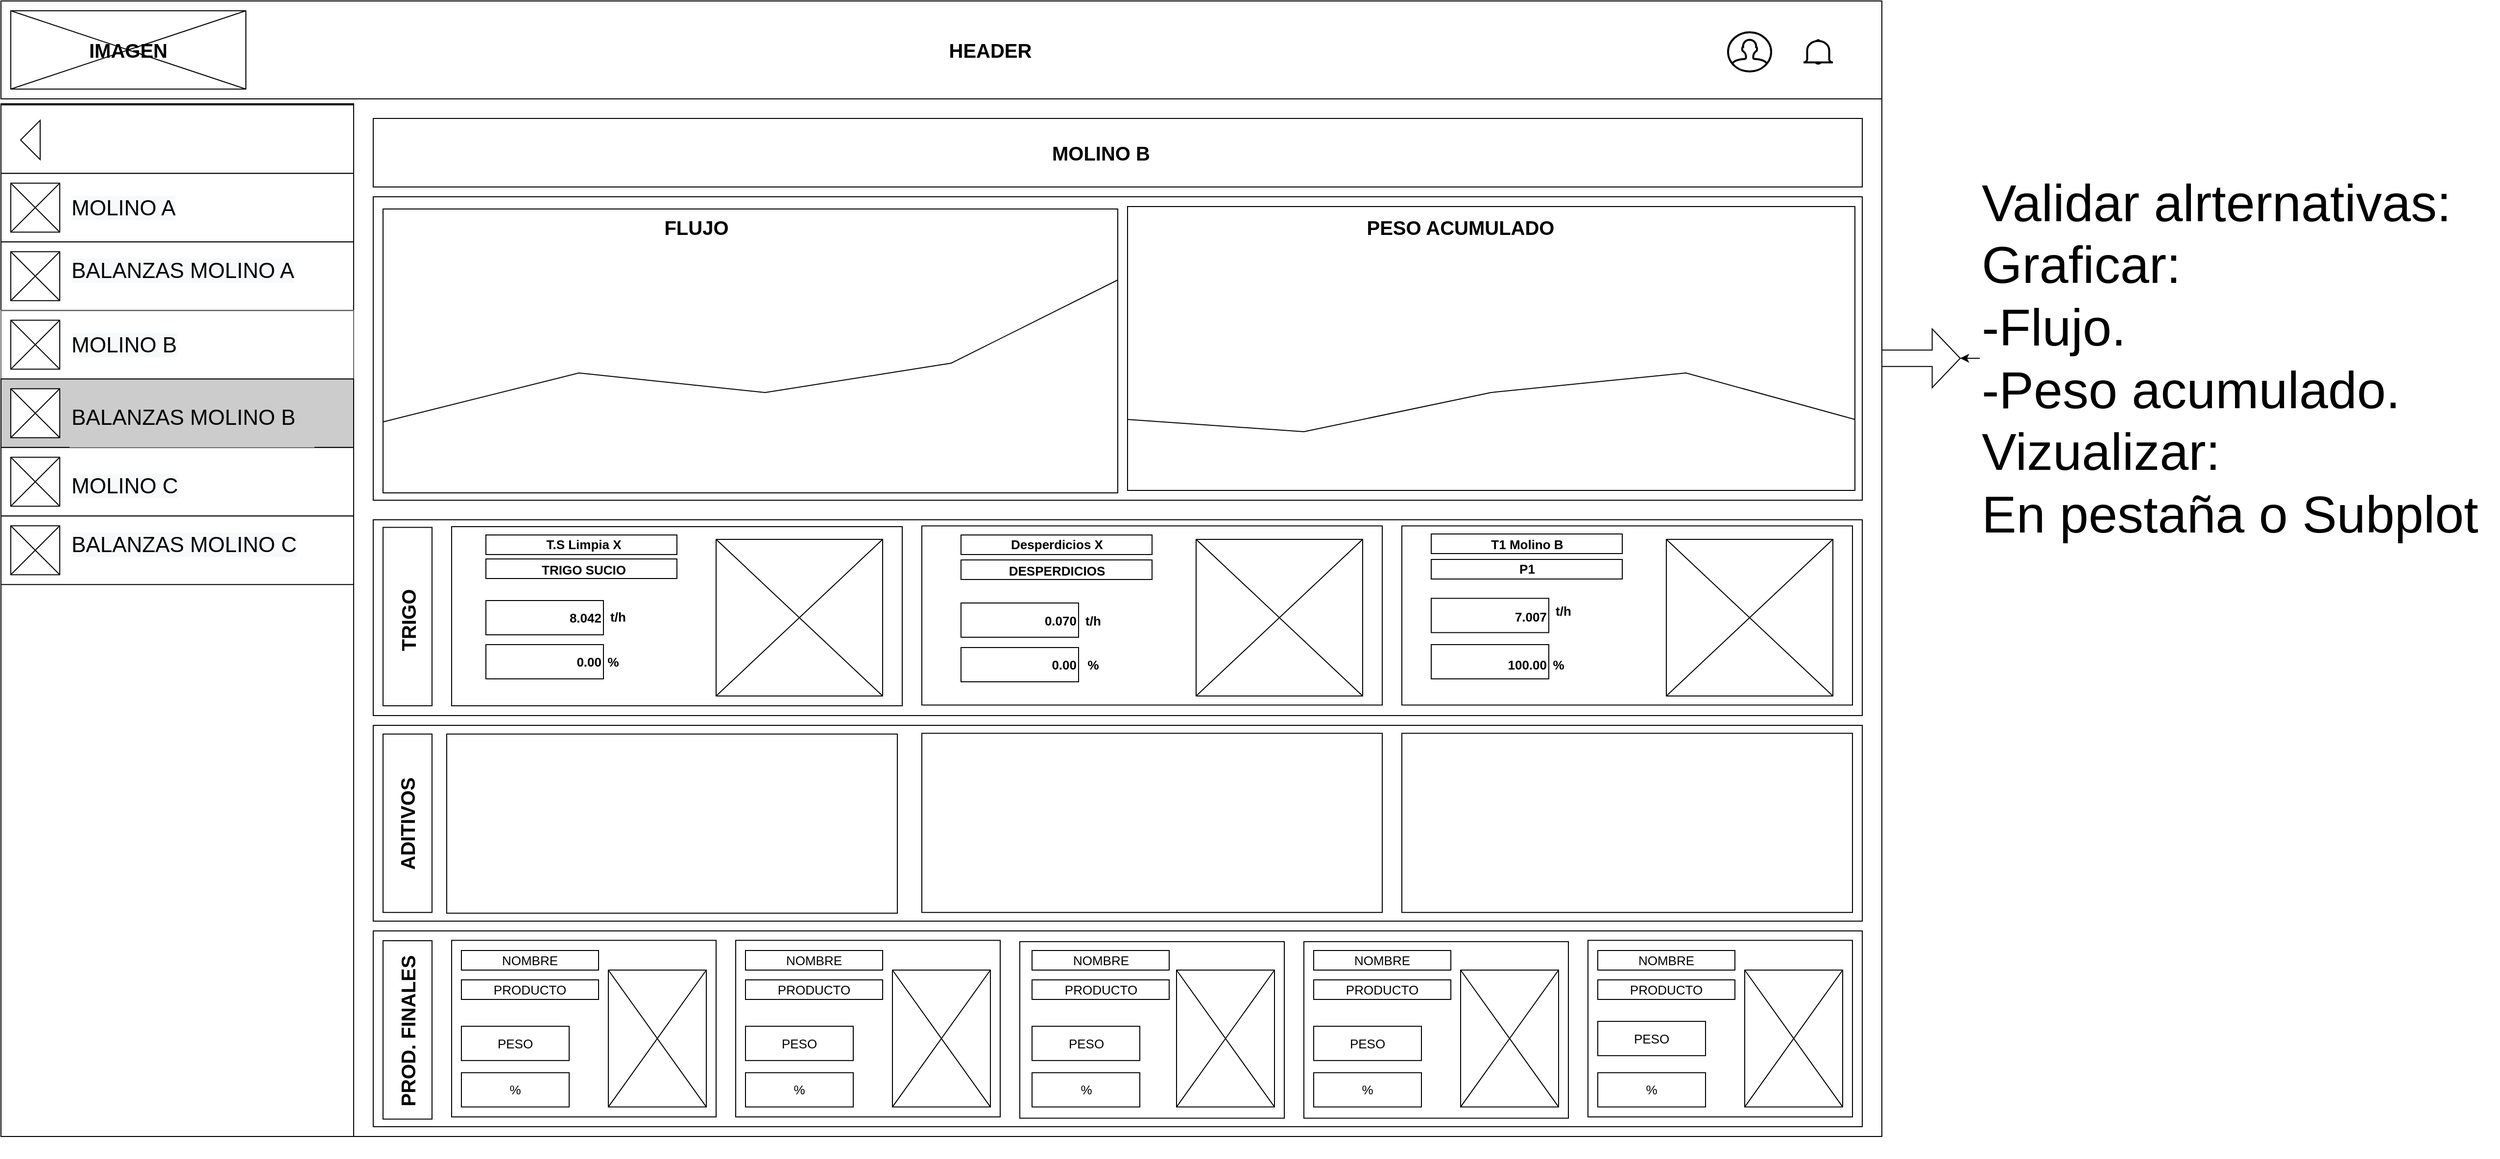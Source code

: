 <mxfile version="20.5.1" type="device"><diagram id="WcIKD2kYd9lNyjveL56O" name="Página-1"><mxGraphModel dx="2844" dy="1394" grid="1" gridSize="10" guides="1" tooltips="1" connect="1" arrows="1" fold="1" page="0" pageScale="1" pageWidth="1200" pageHeight="1920" math="0" shadow="0"><root><mxCell id="0"/><mxCell id="1" parent="0"/><mxCell id="7aQKpqsmV0QOho-n_E2c-1" value="" style="rounded=0;whiteSpace=wrap;html=1;" parent="1" vertex="1"><mxGeometry width="1920" height="100" as="geometry"/></mxCell><mxCell id="7aQKpqsmV0QOho-n_E2c-2" value="" style="rounded=0;whiteSpace=wrap;html=1;" parent="1" vertex="1"><mxGeometry y="105" width="360" height="1055" as="geometry"/></mxCell><mxCell id="7aQKpqsmV0QOho-n_E2c-3" value="" style="endArrow=none;html=1;rounded=0;entryX=1;entryY=1;entryDx=0;entryDy=0;exitX=1;exitY=1;exitDx=0;exitDy=0;" parent="1" source="7aQKpqsmV0QOho-n_E2c-2" target="7aQKpqsmV0QOho-n_E2c-1" edge="1"><mxGeometry width="50" height="50" relative="1" as="geometry"><mxPoint x="730" y="660" as="sourcePoint"/><mxPoint x="780" y="610" as="targetPoint"/><Array as="points"><mxPoint x="1920" y="1160"/></Array></mxGeometry></mxCell><mxCell id="7aQKpqsmV0QOho-n_E2c-4" value="" style="rounded=1;whiteSpace=wrap;html=1;arcSize=0;" parent="1" vertex="1"><mxGeometry x="380" y="120" width="1520" height="70" as="geometry"/></mxCell><mxCell id="7aQKpqsmV0QOho-n_E2c-22" value="&lt;div style=&quot;text-align: justify;&quot;&gt;&lt;span style=&quot;font-size: 20px;&quot;&gt;&lt;b&gt;MOLINO B&lt;/b&gt;&lt;/span&gt;&lt;/div&gt;" style="text;html=1;strokeColor=none;fillColor=none;align=center;verticalAlign=middle;whiteSpace=wrap;rounded=0;" parent="1" vertex="1"><mxGeometry x="992.5" y="140" width="260" height="30" as="geometry"/></mxCell><mxCell id="7aQKpqsmV0QOho-n_E2c-23" value="&lt;div style=&quot;text-align: justify;&quot;&gt;&lt;span style=&quot;font-size: 20px;&quot;&gt;&lt;b&gt;HEADER&lt;/b&gt;&lt;/span&gt;&lt;/div&gt;" style="text;html=1;strokeColor=none;fillColor=none;align=center;verticalAlign=middle;whiteSpace=wrap;rounded=0;" parent="1" vertex="1"><mxGeometry x="880" y="35" width="260" height="30" as="geometry"/></mxCell><mxCell id="7aQKpqsmV0QOho-n_E2c-24" value="" style="rounded=0;whiteSpace=wrap;html=1;fontSize=20;" parent="1" vertex="1"><mxGeometry x="10" y="10" width="240" height="80" as="geometry"/></mxCell><mxCell id="7aQKpqsmV0QOho-n_E2c-25" value="" style="endArrow=none;html=1;rounded=0;fontSize=20;entryX=0;entryY=0;entryDx=0;entryDy=0;exitX=1;exitY=1;exitDx=0;exitDy=0;" parent="1" source="7aQKpqsmV0QOho-n_E2c-24" target="7aQKpqsmV0QOho-n_E2c-24" edge="1"><mxGeometry width="50" height="50" relative="1" as="geometry"><mxPoint x="640" y="340" as="sourcePoint"/><mxPoint x="690" y="290" as="targetPoint"/></mxGeometry></mxCell><mxCell id="7aQKpqsmV0QOho-n_E2c-26" value="" style="endArrow=none;html=1;rounded=0;fontSize=20;entryX=1;entryY=0;entryDx=0;entryDy=0;exitX=0;exitY=1;exitDx=0;exitDy=0;" parent="1" source="7aQKpqsmV0QOho-n_E2c-24" target="7aQKpqsmV0QOho-n_E2c-24" edge="1"><mxGeometry width="50" height="50" relative="1" as="geometry"><mxPoint x="640" y="340" as="sourcePoint"/><mxPoint x="690" y="290" as="targetPoint"/></mxGeometry></mxCell><mxCell id="7aQKpqsmV0QOho-n_E2c-27" value="&lt;div style=&quot;text-align: justify;&quot;&gt;&lt;span style=&quot;font-size: 20px;&quot;&gt;&lt;b&gt;IMAGEN&lt;/b&gt;&lt;/span&gt;&lt;/div&gt;" style="text;html=1;strokeColor=none;fillColor=none;align=center;verticalAlign=middle;whiteSpace=wrap;rounded=0;" parent="1" vertex="1"><mxGeometry y="35" width="260" height="30" as="geometry"/></mxCell><mxCell id="7aQKpqsmV0QOho-n_E2c-52" value="" style="html=1;verticalLabelPosition=bottom;align=center;labelBackgroundColor=#ffffff;verticalAlign=top;strokeWidth=2;strokeColor=#000000;shadow=0;dashed=0;shape=mxgraph.ios7.icons.bell;fontSize=20;" parent="1" vertex="1"><mxGeometry x="1840" y="40" width="30" height="24.1" as="geometry"/></mxCell><mxCell id="7aQKpqsmV0QOho-n_E2c-108" value="" style="html=1;verticalLabelPosition=bottom;align=center;labelBackgroundColor=#ffffff;verticalAlign=top;strokeWidth=2;strokeColor=#000000;shadow=0;dashed=0;shape=mxgraph.ios7.icons.user;sketch=0;fontSize=20;" parent="1" vertex="1"><mxGeometry x="1763" y="32.05" width="44" height="40" as="geometry"/></mxCell><mxCell id="7aQKpqsmV0QOho-n_E2c-110" value="" style="rounded=0;whiteSpace=wrap;html=1;shadow=0;sketch=0;strokeColor=#000000;fontSize=20;" parent="1" vertex="1"><mxGeometry x="380" y="200" width="1520" height="310" as="geometry"/></mxCell><mxCell id="7aQKpqsmV0QOho-n_E2c-111" value="" style="rounded=0;whiteSpace=wrap;html=1;shadow=0;sketch=0;strokeColor=#000000;fontSize=20;" parent="1" vertex="1"><mxGeometry x="390" y="212.5" width="750" height="290" as="geometry"/></mxCell><mxCell id="7aQKpqsmV0QOho-n_E2c-556" value="" style="rounded=0;whiteSpace=wrap;html=1;shadow=0;sketch=0;strokeColor=#000000;fontSize=13;fillColor=none;" parent="1" vertex="1"><mxGeometry x="380" y="530" width="1520" height="200" as="geometry"/></mxCell><mxCell id="7aQKpqsmV0QOho-n_E2c-557" value="" style="rounded=0;whiteSpace=wrap;html=1;shadow=0;sketch=0;strokeColor=#000000;fontSize=13;fillColor=none;" parent="1" vertex="1"><mxGeometry x="380" y="740" width="1520" height="200" as="geometry"/></mxCell><mxCell id="7aQKpqsmV0QOho-n_E2c-558" value="" style="rounded=0;whiteSpace=wrap;html=1;shadow=0;sketch=0;strokeColor=#000000;fontSize=13;fillColor=none;" parent="1" vertex="1"><mxGeometry x="380" y="950" width="1520" height="200" as="geometry"/></mxCell><mxCell id="7aQKpqsmV0QOho-n_E2c-559" value="" style="rounded=0;whiteSpace=wrap;html=1;shadow=0;sketch=0;strokeColor=#000000;fontSize=13;fillColor=none;" parent="1" vertex="1"><mxGeometry x="390" y="537.75" width="50" height="182.25" as="geometry"/></mxCell><mxCell id="7aQKpqsmV0QOho-n_E2c-560" value="" style="rounded=0;whiteSpace=wrap;html=1;shadow=0;sketch=0;strokeColor=#000000;fontSize=13;fillColor=none;" parent="1" vertex="1"><mxGeometry x="390" y="748.88" width="50" height="182.25" as="geometry"/></mxCell><mxCell id="7aQKpqsmV0QOho-n_E2c-561" value="" style="rounded=0;whiteSpace=wrap;html=1;shadow=0;sketch=0;strokeColor=#000000;fontSize=13;fillColor=none;" parent="1" vertex="1"><mxGeometry x="390" y="960" width="50" height="182.25" as="geometry"/></mxCell><mxCell id="7aQKpqsmV0QOho-n_E2c-562" value="&lt;div style=&quot;text-align: justify;&quot;&gt;&lt;span style=&quot;font-size: 20px;&quot;&gt;&lt;b&gt;TRIGO&lt;/b&gt;&lt;/span&gt;&lt;/div&gt;" style="text;html=1;strokeColor=none;fillColor=none;align=center;verticalAlign=middle;whiteSpace=wrap;rounded=0;rotation=-90;" parent="1" vertex="1"><mxGeometry x="375" y="617.5" width="80" height="30" as="geometry"/></mxCell><mxCell id="7aQKpqsmV0QOho-n_E2c-577" value="" style="rounded=0;whiteSpace=wrap;html=1;shadow=0;sketch=0;strokeColor=#000000;fontSize=20;" parent="1" vertex="1"><mxGeometry x="460" y="537" width="460" height="183" as="geometry"/></mxCell><mxCell id="7aQKpqsmV0QOho-n_E2c-578" value="&lt;div style=&quot;text-align: justify; font-size: 13px;&quot;&gt;&lt;b&gt;TRIGO SUCIO&lt;/b&gt;&lt;/div&gt;" style="text;html=1;strokeColor=none;fillColor=none;align=center;verticalAlign=middle;whiteSpace=wrap;rounded=0;fontSize=13;" parent="1" vertex="1"><mxGeometry x="545" y="570" width="100" height="21" as="geometry"/></mxCell><mxCell id="7aQKpqsmV0QOho-n_E2c-579" value="&lt;div style=&quot;text-align: justify; font-size: 13px;&quot;&gt;&lt;span style=&quot;font-size: 13px;&quot;&gt;&lt;b style=&quot;font-size: 13px;&quot;&gt;T.S Limpia X&lt;/b&gt;&lt;/span&gt;&lt;/div&gt;" style="text;html=1;strokeColor=none;fillColor=none;align=center;verticalAlign=middle;whiteSpace=wrap;rounded=0;fontSize=13;" parent="1" vertex="1"><mxGeometry x="550" y="544.5" width="90" height="21" as="geometry"/></mxCell><mxCell id="7aQKpqsmV0QOho-n_E2c-580" value="" style="rounded=0;whiteSpace=wrap;html=1;shadow=0;sketch=0;strokeColor=#000000;fontSize=13;fillColor=none;" parent="1" vertex="1"><mxGeometry x="495" y="545.5" width="195" height="20" as="geometry"/></mxCell><mxCell id="7aQKpqsmV0QOho-n_E2c-581" value="" style="rounded=0;whiteSpace=wrap;html=1;shadow=0;sketch=0;strokeColor=#000000;fontSize=20;" parent="1" vertex="1"><mxGeometry x="940" y="536.25" width="470" height="183" as="geometry"/></mxCell><mxCell id="7aQKpqsmV0QOho-n_E2c-582" value="" style="rounded=0;whiteSpace=wrap;html=1;shadow=0;sketch=0;strokeColor=#000000;fontSize=20;" parent="1" vertex="1"><mxGeometry x="1430" y="536.25" width="460" height="183" as="geometry"/></mxCell><mxCell id="7aQKpqsmV0QOho-n_E2c-584" value="" style="rounded=0;whiteSpace=wrap;html=1;shadow=0;sketch=0;strokeColor=#000000;fontSize=20;" parent="1" vertex="1"><mxGeometry x="455" y="748.88" width="460" height="183" as="geometry"/></mxCell><mxCell id="7aQKpqsmV0QOho-n_E2c-585" value="" style="rounded=0;whiteSpace=wrap;html=1;shadow=0;sketch=0;strokeColor=#000000;fontSize=20;" parent="1" vertex="1"><mxGeometry x="940" y="748.13" width="470" height="183" as="geometry"/></mxCell><mxCell id="7aQKpqsmV0QOho-n_E2c-586" value="" style="rounded=0;whiteSpace=wrap;html=1;shadow=0;sketch=0;strokeColor=#000000;fontSize=20;" parent="1" vertex="1"><mxGeometry x="1430" y="748.13" width="460" height="183" as="geometry"/></mxCell><mxCell id="7aQKpqsmV0QOho-n_E2c-587" value="" style="rounded=0;whiteSpace=wrap;html=1;shadow=0;sketch=0;strokeColor=#000000;fontSize=13;fillColor=none;" parent="1" vertex="1"><mxGeometry x="495" y="570" width="195" height="20" as="geometry"/></mxCell><mxCell id="7aQKpqsmV0QOho-n_E2c-588" value="" style="rounded=0;whiteSpace=wrap;html=1;shadow=0;sketch=0;strokeColor=#000000;fontSize=13;" parent="1" vertex="1"><mxGeometry x="495" y="612.5" width="120" height="35" as="geometry"/></mxCell><mxCell id="7aQKpqsmV0QOho-n_E2c-589" value="&lt;div style=&quot;font-size: 13px;&quot;&gt;&lt;span style=&quot;font-size: 13px;&quot;&gt;&lt;b style=&quot;font-size: 13px;&quot;&gt;8.042&lt;/b&gt;&lt;/span&gt;&lt;/div&gt;" style="text;html=1;strokeColor=none;fillColor=none;align=right;verticalAlign=middle;whiteSpace=wrap;rounded=0;fontSize=13;labelPosition=center;verticalLabelPosition=middle;" parent="1" vertex="1"><mxGeometry x="495" y="619.5" width="120" height="21" as="geometry"/></mxCell><mxCell id="7aQKpqsmV0QOho-n_E2c-591" value="" style="rounded=0;whiteSpace=wrap;html=1;shadow=0;sketch=0;strokeColor=#000000;fontSize=13;" parent="1" vertex="1"><mxGeometry x="495" y="657.5" width="120" height="35" as="geometry"/></mxCell><mxCell id="7aQKpqsmV0QOho-n_E2c-590" value="&lt;div style=&quot;font-size: 13px;&quot;&gt;&lt;span style=&quot;font-size: 13px;&quot;&gt;&lt;b style=&quot;font-size: 13px;&quot;&gt;0.00&lt;/b&gt;&lt;/span&gt;&lt;/div&gt;" style="text;html=1;strokeColor=none;fillColor=none;align=right;verticalAlign=middle;whiteSpace=wrap;rounded=0;fontSize=13;labelPosition=center;verticalLabelPosition=middle;" parent="1" vertex="1"><mxGeometry x="495" y="664.5" width="120" height="21" as="geometry"/></mxCell><mxCell id="7aQKpqsmV0QOho-n_E2c-592" value="&lt;div style=&quot;text-align: justify; font-size: 13px;&quot;&gt;&lt;span style=&quot;font-size: 13px;&quot;&gt;&lt;b style=&quot;font-size: 13px;&quot;&gt;t/h&lt;/b&gt;&lt;/span&gt;&lt;/div&gt;" style="text;html=1;strokeColor=none;fillColor=none;align=center;verticalAlign=middle;whiteSpace=wrap;rounded=0;fontSize=13;" parent="1" vertex="1"><mxGeometry x="615" y="618.37" width="30" height="21" as="geometry"/></mxCell><mxCell id="7aQKpqsmV0QOho-n_E2c-594" value="&lt;div style=&quot;text-align: justify; font-size: 13px;&quot;&gt;&lt;span style=&quot;font-size: 13px;&quot;&gt;&lt;b style=&quot;font-size: 13px;&quot;&gt;%&lt;/b&gt;&lt;/span&gt;&lt;/div&gt;" style="text;html=1;strokeColor=none;fillColor=none;align=center;verticalAlign=middle;whiteSpace=wrap;rounded=0;fontSize=13;" parent="1" vertex="1"><mxGeometry x="615" y="664.5" width="20" height="21" as="geometry"/></mxCell><mxCell id="7aQKpqsmV0QOho-n_E2c-598" value="" style="rounded=0;whiteSpace=wrap;html=1;shadow=0;sketch=0;strokeColor=#000000;fontSize=13;fillColor=none;" parent="1" vertex="1"><mxGeometry x="980" y="545.5" width="195" height="20" as="geometry"/></mxCell><mxCell id="7aQKpqsmV0QOho-n_E2c-599" value="" style="rounded=0;whiteSpace=wrap;html=1;shadow=0;sketch=0;strokeColor=#000000;fontSize=13;fillColor=none;" parent="1" vertex="1"><mxGeometry x="980" y="571" width="195" height="20" as="geometry"/></mxCell><mxCell id="7aQKpqsmV0QOho-n_E2c-600" value="" style="rounded=0;whiteSpace=wrap;html=1;shadow=0;sketch=0;strokeColor=#000000;fontSize=13;" parent="1" vertex="1"><mxGeometry x="980" y="615" width="120" height="35" as="geometry"/></mxCell><mxCell id="7aQKpqsmV0QOho-n_E2c-601" value="" style="rounded=0;whiteSpace=wrap;html=1;shadow=0;sketch=0;strokeColor=#000000;fontSize=13;" parent="1" vertex="1"><mxGeometry x="980" y="660.5" width="120" height="35" as="geometry"/></mxCell><mxCell id="7aQKpqsmV0QOho-n_E2c-602" value="" style="group" parent="1" vertex="1" connectable="0"><mxGeometry x="730" y="550" width="170" height="160" as="geometry"/></mxCell><mxCell id="7aQKpqsmV0QOho-n_E2c-595" value="" style="rounded=0;whiteSpace=wrap;html=1;shadow=0;sketch=0;strokeColor=#000000;fontSize=13;" parent="7aQKpqsmV0QOho-n_E2c-602" vertex="1"><mxGeometry width="170" height="160" as="geometry"/></mxCell><mxCell id="7aQKpqsmV0QOho-n_E2c-596" value="" style="endArrow=none;html=1;rounded=0;fontSize=13;entryX=0;entryY=0;entryDx=0;entryDy=0;exitX=1;exitY=1;exitDx=0;exitDy=0;" parent="7aQKpqsmV0QOho-n_E2c-602" source="7aQKpqsmV0QOho-n_E2c-595" target="7aQKpqsmV0QOho-n_E2c-595" edge="1"><mxGeometry width="50" height="50" relative="1" as="geometry"><mxPoint x="60" y="100" as="sourcePoint"/><mxPoint x="110" y="50" as="targetPoint"/></mxGeometry></mxCell><mxCell id="7aQKpqsmV0QOho-n_E2c-597" value="" style="endArrow=none;html=1;rounded=0;fontSize=13;entryX=1;entryY=0;entryDx=0;entryDy=0;exitX=0;exitY=1;exitDx=0;exitDy=0;" parent="7aQKpqsmV0QOho-n_E2c-602" source="7aQKpqsmV0QOho-n_E2c-595" target="7aQKpqsmV0QOho-n_E2c-595" edge="1"><mxGeometry width="50" height="50" relative="1" as="geometry"><mxPoint x="50" y="130" as="sourcePoint"/><mxPoint x="100" y="80" as="targetPoint"/></mxGeometry></mxCell><mxCell id="7aQKpqsmV0QOho-n_E2c-603" value="" style="group" parent="1" vertex="1" connectable="0"><mxGeometry x="1220" y="550" width="170" height="160" as="geometry"/></mxCell><mxCell id="7aQKpqsmV0QOho-n_E2c-604" value="" style="rounded=0;whiteSpace=wrap;html=1;shadow=0;sketch=0;strokeColor=#000000;fontSize=13;" parent="7aQKpqsmV0QOho-n_E2c-603" vertex="1"><mxGeometry width="170" height="160" as="geometry"/></mxCell><mxCell id="7aQKpqsmV0QOho-n_E2c-605" value="" style="endArrow=none;html=1;rounded=0;fontSize=13;entryX=0;entryY=0;entryDx=0;entryDy=0;exitX=1;exitY=1;exitDx=0;exitDy=0;" parent="7aQKpqsmV0QOho-n_E2c-603" source="7aQKpqsmV0QOho-n_E2c-604" target="7aQKpqsmV0QOho-n_E2c-604" edge="1"><mxGeometry width="50" height="50" relative="1" as="geometry"><mxPoint x="60" y="100" as="sourcePoint"/><mxPoint x="110" y="50" as="targetPoint"/></mxGeometry></mxCell><mxCell id="7aQKpqsmV0QOho-n_E2c-606" value="" style="endArrow=none;html=1;rounded=0;fontSize=13;entryX=1;entryY=0;entryDx=0;entryDy=0;exitX=0;exitY=1;exitDx=0;exitDy=0;" parent="7aQKpqsmV0QOho-n_E2c-603" source="7aQKpqsmV0QOho-n_E2c-604" target="7aQKpqsmV0QOho-n_E2c-604" edge="1"><mxGeometry width="50" height="50" relative="1" as="geometry"><mxPoint x="50" y="130" as="sourcePoint"/><mxPoint x="100" y="80" as="targetPoint"/></mxGeometry></mxCell><mxCell id="7aQKpqsmV0QOho-n_E2c-607" value="" style="group" parent="1" vertex="1" connectable="0"><mxGeometry x="1700" y="550" width="170" height="160" as="geometry"/></mxCell><mxCell id="7aQKpqsmV0QOho-n_E2c-608" value="" style="rounded=0;whiteSpace=wrap;html=1;shadow=0;sketch=0;strokeColor=#000000;fontSize=13;" parent="7aQKpqsmV0QOho-n_E2c-607" vertex="1"><mxGeometry width="170" height="160" as="geometry"/></mxCell><mxCell id="7aQKpqsmV0QOho-n_E2c-609" value="" style="endArrow=none;html=1;rounded=0;fontSize=13;entryX=0;entryY=0;entryDx=0;entryDy=0;exitX=1;exitY=1;exitDx=0;exitDy=0;" parent="7aQKpqsmV0QOho-n_E2c-607" source="7aQKpqsmV0QOho-n_E2c-608" target="7aQKpqsmV0QOho-n_E2c-608" edge="1"><mxGeometry width="50" height="50" relative="1" as="geometry"><mxPoint x="60" y="100" as="sourcePoint"/><mxPoint x="110" y="50" as="targetPoint"/></mxGeometry></mxCell><mxCell id="7aQKpqsmV0QOho-n_E2c-610" value="" style="endArrow=none;html=1;rounded=0;fontSize=13;entryX=1;entryY=0;entryDx=0;entryDy=0;exitX=0;exitY=1;exitDx=0;exitDy=0;" parent="7aQKpqsmV0QOho-n_E2c-607" source="7aQKpqsmV0QOho-n_E2c-608" target="7aQKpqsmV0QOho-n_E2c-608" edge="1"><mxGeometry width="50" height="50" relative="1" as="geometry"><mxPoint x="50" y="130" as="sourcePoint"/><mxPoint x="100" y="80" as="targetPoint"/></mxGeometry></mxCell><mxCell id="7aQKpqsmV0QOho-n_E2c-611" value="" style="rounded=0;whiteSpace=wrap;html=1;shadow=0;sketch=0;strokeColor=#000000;fontSize=13;fillColor=none;" parent="1" vertex="1"><mxGeometry x="1460" y="544.5" width="195" height="20" as="geometry"/></mxCell><mxCell id="7aQKpqsmV0QOho-n_E2c-612" value="" style="rounded=0;whiteSpace=wrap;html=1;shadow=0;sketch=0;strokeColor=#000000;fontSize=13;fillColor=none;" parent="1" vertex="1"><mxGeometry x="1460" y="570.5" width="195" height="20" as="geometry"/></mxCell><mxCell id="7aQKpqsmV0QOho-n_E2c-613" value="" style="rounded=0;whiteSpace=wrap;html=1;shadow=0;sketch=0;strokeColor=#000000;fontSize=13;" parent="1" vertex="1"><mxGeometry x="1460" y="610.25" width="120" height="35" as="geometry"/></mxCell><mxCell id="7aQKpqsmV0QOho-n_E2c-614" value="" style="rounded=0;whiteSpace=wrap;html=1;shadow=0;sketch=0;strokeColor=#000000;fontSize=13;" parent="1" vertex="1"><mxGeometry x="1460" y="657.5" width="120" height="35" as="geometry"/></mxCell><mxCell id="7aQKpqsmV0QOho-n_E2c-615" value="&lt;div style=&quot;text-align: justify; font-size: 13px;&quot;&gt;&lt;span style=&quot;font-size: 13px;&quot;&gt;&lt;b style=&quot;font-size: 13px;&quot;&gt;Desperdicios X&lt;/b&gt;&lt;/span&gt;&lt;/div&gt;" style="text;html=1;strokeColor=none;fillColor=none;align=center;verticalAlign=middle;whiteSpace=wrap;rounded=0;fontSize=13;" parent="1" vertex="1"><mxGeometry x="962.5" y="544.5" width="230" height="20" as="geometry"/></mxCell><mxCell id="7aQKpqsmV0QOho-n_E2c-616" value="&lt;div style=&quot;text-align: justify; font-size: 13px;&quot;&gt;&lt;b&gt;DESPERDICIOS&lt;/b&gt;&lt;/div&gt;" style="text;html=1;strokeColor=none;fillColor=none;align=center;verticalAlign=middle;whiteSpace=wrap;rounded=0;fontSize=13;" parent="1" vertex="1"><mxGeometry x="962.5" y="571" width="230" height="21" as="geometry"/></mxCell><mxCell id="7aQKpqsmV0QOho-n_E2c-617" value="&lt;div style=&quot;font-size: 13px;&quot;&gt;&lt;span style=&quot;font-size: 13px;&quot;&gt;&lt;b style=&quot;font-size: 13px;&quot;&gt;0.070&lt;/b&gt;&lt;/span&gt;&lt;/div&gt;" style="text;html=1;strokeColor=none;fillColor=none;align=right;verticalAlign=middle;whiteSpace=wrap;rounded=0;fontSize=13;labelPosition=center;verticalLabelPosition=middle;" parent="1" vertex="1"><mxGeometry x="980" y="622" width="120" height="21" as="geometry"/></mxCell><mxCell id="7aQKpqsmV0QOho-n_E2c-618" value="&lt;div style=&quot;font-size: 13px;&quot;&gt;&lt;span style=&quot;font-size: 13px;&quot;&gt;&lt;b style=&quot;font-size: 13px;&quot;&gt;0.00&lt;/b&gt;&lt;/span&gt;&lt;/div&gt;" style="text;html=1;strokeColor=none;fillColor=none;align=right;verticalAlign=middle;whiteSpace=wrap;rounded=0;fontSize=13;labelPosition=center;verticalLabelPosition=middle;" parent="1" vertex="1"><mxGeometry x="980" y="667.5" width="120" height="21" as="geometry"/></mxCell><mxCell id="7aQKpqsmV0QOho-n_E2c-619" value="&lt;div style=&quot;text-align: justify; font-size: 13px;&quot;&gt;&lt;span style=&quot;font-size: 13px;&quot;&gt;&lt;b style=&quot;font-size: 13px;&quot;&gt;t/h&lt;/b&gt;&lt;/span&gt;&lt;/div&gt;" style="text;html=1;strokeColor=none;fillColor=none;align=center;verticalAlign=middle;whiteSpace=wrap;rounded=0;fontSize=13;" parent="1" vertex="1"><mxGeometry x="1100" y="622" width="30" height="21" as="geometry"/></mxCell><mxCell id="7aQKpqsmV0QOho-n_E2c-620" value="&lt;div style=&quot;text-align: justify; font-size: 13px;&quot;&gt;&lt;span style=&quot;font-size: 13px;&quot;&gt;&lt;b style=&quot;font-size: 13px;&quot;&gt;%&lt;/b&gt;&lt;/span&gt;&lt;/div&gt;" style="text;html=1;strokeColor=none;fillColor=none;align=center;verticalAlign=middle;whiteSpace=wrap;rounded=0;fontSize=13;" parent="1" vertex="1"><mxGeometry x="1105" y="667.5" width="20" height="21" as="geometry"/></mxCell><mxCell id="7aQKpqsmV0QOho-n_E2c-621" value="&lt;div style=&quot;text-align: justify; font-size: 13px;&quot;&gt;&lt;b&gt;T1 Molino B&lt;/b&gt;&lt;/div&gt;" style="text;html=1;strokeColor=none;fillColor=none;align=center;verticalAlign=middle;whiteSpace=wrap;rounded=0;fontSize=13;" parent="1" vertex="1"><mxGeometry x="1442.5" y="545" width="230" height="20" as="geometry"/></mxCell><mxCell id="7aQKpqsmV0QOho-n_E2c-622" value="&lt;div style=&quot;text-align: justify; font-size: 13px;&quot;&gt;&lt;b&gt;P1&lt;/b&gt;&lt;/div&gt;" style="text;html=1;strokeColor=none;fillColor=none;align=center;verticalAlign=middle;whiteSpace=wrap;rounded=0;fontSize=13;" parent="1" vertex="1"><mxGeometry x="1442.5" y="569" width="230" height="21" as="geometry"/></mxCell><mxCell id="7aQKpqsmV0QOho-n_E2c-623" value="&lt;div style=&quot;font-size: 13px;&quot;&gt;&lt;span style=&quot;font-size: 13px;&quot;&gt;&lt;b style=&quot;font-size: 13px;&quot;&gt;7.007&lt;/b&gt;&lt;/span&gt;&lt;/div&gt;" style="text;html=1;strokeColor=none;fillColor=none;align=right;verticalAlign=middle;whiteSpace=wrap;rounded=0;fontSize=13;labelPosition=center;verticalLabelPosition=middle;" parent="1" vertex="1"><mxGeometry x="1460" y="618" width="120" height="21" as="geometry"/></mxCell><mxCell id="7aQKpqsmV0QOho-n_E2c-624" value="&lt;div style=&quot;font-size: 13px;&quot;&gt;&lt;span style=&quot;font-size: 13px;&quot;&gt;&lt;b style=&quot;font-size: 13px;&quot;&gt;100.00&lt;/b&gt;&lt;/span&gt;&lt;/div&gt;" style="text;html=1;strokeColor=none;fillColor=none;align=right;verticalAlign=middle;whiteSpace=wrap;rounded=0;fontSize=13;labelPosition=center;verticalLabelPosition=middle;" parent="1" vertex="1"><mxGeometry x="1460" y="667.5" width="120" height="21" as="geometry"/></mxCell><mxCell id="7aQKpqsmV0QOho-n_E2c-625" value="&lt;div style=&quot;text-align: justify; font-size: 13px;&quot;&gt;&lt;span style=&quot;font-size: 13px;&quot;&gt;&lt;b style=&quot;font-size: 13px;&quot;&gt;t/h&lt;/b&gt;&lt;/span&gt;&lt;/div&gt;" style="text;html=1;strokeColor=none;fillColor=none;align=center;verticalAlign=middle;whiteSpace=wrap;rounded=0;fontSize=13;" parent="1" vertex="1"><mxGeometry x="1580" y="612.5" width="30" height="21" as="geometry"/></mxCell><mxCell id="7aQKpqsmV0QOho-n_E2c-626" value="&lt;div style=&quot;text-align: justify; font-size: 13px;&quot;&gt;&lt;span style=&quot;font-size: 13px;&quot;&gt;&lt;b style=&quot;font-size: 13px;&quot;&gt;%&lt;/b&gt;&lt;/span&gt;&lt;/div&gt;" style="text;html=1;strokeColor=none;fillColor=none;align=center;verticalAlign=middle;whiteSpace=wrap;rounded=0;fontSize=13;" parent="1" vertex="1"><mxGeometry x="1580" y="667.5" width="20" height="21" as="geometry"/></mxCell><mxCell id="7aQKpqsmV0QOho-n_E2c-627" value="&lt;div style=&quot;text-align: justify;&quot;&gt;&lt;span style=&quot;font-size: 20px;&quot;&gt;&lt;b&gt;ADITIVOS&lt;/b&gt;&lt;/span&gt;&lt;/div&gt;" style="text;html=1;strokeColor=none;fillColor=none;align=center;verticalAlign=middle;whiteSpace=wrap;rounded=0;rotation=-90;" parent="1" vertex="1"><mxGeometry x="285" y="825.38" width="260" height="30" as="geometry"/></mxCell><mxCell id="7aQKpqsmV0QOho-n_E2c-628" value="&lt;div style=&quot;text-align: justify;&quot;&gt;&lt;span style=&quot;font-size: 20px;&quot;&gt;&lt;b&gt;PROD. FINALES&lt;/b&gt;&lt;/span&gt;&lt;/div&gt;" style="text;html=1;strokeColor=none;fillColor=none;align=center;verticalAlign=middle;whiteSpace=wrap;rounded=0;rotation=-90;" parent="1" vertex="1"><mxGeometry x="285" y="1037" width="260" height="30" as="geometry"/></mxCell><mxCell id="7aQKpqsmV0QOho-n_E2c-633" value="" style="rounded=0;whiteSpace=wrap;html=1;shadow=0;sketch=0;strokeColor=#000000;fontSize=20;" parent="1" vertex="1"><mxGeometry x="1330" y="960.94" width="270" height="180.37" as="geometry"/></mxCell><mxCell id="7aQKpqsmV0QOho-n_E2c-635" value="" style="rounded=0;whiteSpace=wrap;html=1;shadow=0;sketch=0;strokeColor=#000000;fontSize=20;" parent="1" vertex="1"><mxGeometry x="460" y="959.63" width="270" height="180.37" as="geometry"/></mxCell><mxCell id="7aQKpqsmV0QOho-n_E2c-636" value="" style="rounded=0;whiteSpace=wrap;html=1;shadow=0;sketch=0;strokeColor=#000000;fontSize=20;" parent="1" vertex="1"><mxGeometry x="750" y="959.63" width="270" height="180.37" as="geometry"/></mxCell><mxCell id="7aQKpqsmV0QOho-n_E2c-637" value="" style="rounded=0;whiteSpace=wrap;html=1;shadow=0;sketch=0;strokeColor=#000000;fontSize=20;" parent="1" vertex="1"><mxGeometry x="1040" y="960.94" width="270" height="180.37" as="geometry"/></mxCell><mxCell id="7aQKpqsmV0QOho-n_E2c-638" value="" style="rounded=0;whiteSpace=wrap;html=1;shadow=0;sketch=0;strokeColor=#000000;fontSize=20;" parent="1" vertex="1"><mxGeometry x="1620" y="959.63" width="270" height="180.37" as="geometry"/></mxCell><mxCell id="7aQKpqsmV0QOho-n_E2c-641" value="" style="group" parent="1" vertex="1" connectable="0"><mxGeometry x="620" y="990" width="100" height="139.82" as="geometry"/></mxCell><mxCell id="7aQKpqsmV0QOho-n_E2c-642" value="" style="rounded=0;whiteSpace=wrap;html=1;shadow=0;sketch=0;strokeColor=#000000;fontSize=13;" parent="7aQKpqsmV0QOho-n_E2c-641" vertex="1"><mxGeometry width="100" height="139.82" as="geometry"/></mxCell><mxCell id="7aQKpqsmV0QOho-n_E2c-643" value="" style="endArrow=none;html=1;rounded=0;fontSize=13;entryX=0;entryY=0;entryDx=0;entryDy=0;exitX=1;exitY=1;exitDx=0;exitDy=0;" parent="7aQKpqsmV0QOho-n_E2c-641" source="7aQKpqsmV0QOho-n_E2c-642" target="7aQKpqsmV0QOho-n_E2c-642" edge="1"><mxGeometry width="50" height="50" relative="1" as="geometry"><mxPoint x="35.294" y="87.387" as="sourcePoint"/><mxPoint x="64.706" y="43.694" as="targetPoint"/></mxGeometry></mxCell><mxCell id="7aQKpqsmV0QOho-n_E2c-644" value="" style="endArrow=none;html=1;rounded=0;fontSize=13;entryX=1;entryY=0;entryDx=0;entryDy=0;exitX=0;exitY=1;exitDx=0;exitDy=0;" parent="7aQKpqsmV0QOho-n_E2c-641" source="7aQKpqsmV0QOho-n_E2c-642" target="7aQKpqsmV0QOho-n_E2c-642" edge="1"><mxGeometry width="50" height="50" relative="1" as="geometry"><mxPoint x="29.412" y="113.604" as="sourcePoint"/><mxPoint x="58.824" y="69.91" as="targetPoint"/></mxGeometry></mxCell><mxCell id="7aQKpqsmV0QOho-n_E2c-645" value="" style="group" parent="1" vertex="1" connectable="0"><mxGeometry x="910" y="990" width="100" height="139.82" as="geometry"/></mxCell><mxCell id="7aQKpqsmV0QOho-n_E2c-646" value="" style="rounded=0;whiteSpace=wrap;html=1;shadow=0;sketch=0;strokeColor=#000000;fontSize=13;" parent="7aQKpqsmV0QOho-n_E2c-645" vertex="1"><mxGeometry width="100" height="139.82" as="geometry"/></mxCell><mxCell id="7aQKpqsmV0QOho-n_E2c-647" value="" style="endArrow=none;html=1;rounded=0;fontSize=13;entryX=0;entryY=0;entryDx=0;entryDy=0;exitX=1;exitY=1;exitDx=0;exitDy=0;" parent="7aQKpqsmV0QOho-n_E2c-645" source="7aQKpqsmV0QOho-n_E2c-646" target="7aQKpqsmV0QOho-n_E2c-646" edge="1"><mxGeometry width="50" height="50" relative="1" as="geometry"><mxPoint x="35.294" y="87.387" as="sourcePoint"/><mxPoint x="64.706" y="43.694" as="targetPoint"/></mxGeometry></mxCell><mxCell id="7aQKpqsmV0QOho-n_E2c-648" value="" style="endArrow=none;html=1;rounded=0;fontSize=13;entryX=1;entryY=0;entryDx=0;entryDy=0;exitX=0;exitY=1;exitDx=0;exitDy=0;" parent="7aQKpqsmV0QOho-n_E2c-645" source="7aQKpqsmV0QOho-n_E2c-646" target="7aQKpqsmV0QOho-n_E2c-646" edge="1"><mxGeometry width="50" height="50" relative="1" as="geometry"><mxPoint x="29.412" y="113.604" as="sourcePoint"/><mxPoint x="58.824" y="69.91" as="targetPoint"/></mxGeometry></mxCell><mxCell id="7aQKpqsmV0QOho-n_E2c-649" value="" style="group" parent="1" vertex="1" connectable="0"><mxGeometry x="1200" y="990" width="100" height="139.82" as="geometry"/></mxCell><mxCell id="7aQKpqsmV0QOho-n_E2c-650" value="" style="rounded=0;whiteSpace=wrap;html=1;shadow=0;sketch=0;strokeColor=#000000;fontSize=13;" parent="7aQKpqsmV0QOho-n_E2c-649" vertex="1"><mxGeometry width="100" height="139.82" as="geometry"/></mxCell><mxCell id="7aQKpqsmV0QOho-n_E2c-651" value="" style="endArrow=none;html=1;rounded=0;fontSize=13;entryX=0;entryY=0;entryDx=0;entryDy=0;exitX=1;exitY=1;exitDx=0;exitDy=0;" parent="7aQKpqsmV0QOho-n_E2c-649" source="7aQKpqsmV0QOho-n_E2c-650" target="7aQKpqsmV0QOho-n_E2c-650" edge="1"><mxGeometry width="50" height="50" relative="1" as="geometry"><mxPoint x="35.294" y="87.387" as="sourcePoint"/><mxPoint x="64.706" y="43.694" as="targetPoint"/></mxGeometry></mxCell><mxCell id="7aQKpqsmV0QOho-n_E2c-652" value="" style="endArrow=none;html=1;rounded=0;fontSize=13;entryX=1;entryY=0;entryDx=0;entryDy=0;exitX=0;exitY=1;exitDx=0;exitDy=0;" parent="7aQKpqsmV0QOho-n_E2c-649" source="7aQKpqsmV0QOho-n_E2c-650" target="7aQKpqsmV0QOho-n_E2c-650" edge="1"><mxGeometry width="50" height="50" relative="1" as="geometry"><mxPoint x="29.412" y="113.604" as="sourcePoint"/><mxPoint x="58.824" y="69.91" as="targetPoint"/></mxGeometry></mxCell><mxCell id="7aQKpqsmV0QOho-n_E2c-653" value="" style="group" parent="1" vertex="1" connectable="0"><mxGeometry x="1490" y="990" width="100" height="139.82" as="geometry"/></mxCell><mxCell id="7aQKpqsmV0QOho-n_E2c-654" value="" style="rounded=0;whiteSpace=wrap;html=1;shadow=0;sketch=0;strokeColor=#000000;fontSize=13;" parent="7aQKpqsmV0QOho-n_E2c-653" vertex="1"><mxGeometry width="100" height="139.82" as="geometry"/></mxCell><mxCell id="7aQKpqsmV0QOho-n_E2c-655" value="" style="endArrow=none;html=1;rounded=0;fontSize=13;entryX=0;entryY=0;entryDx=0;entryDy=0;exitX=1;exitY=1;exitDx=0;exitDy=0;" parent="7aQKpqsmV0QOho-n_E2c-653" source="7aQKpqsmV0QOho-n_E2c-654" target="7aQKpqsmV0QOho-n_E2c-654" edge="1"><mxGeometry width="50" height="50" relative="1" as="geometry"><mxPoint x="35.294" y="87.387" as="sourcePoint"/><mxPoint x="64.706" y="43.694" as="targetPoint"/></mxGeometry></mxCell><mxCell id="7aQKpqsmV0QOho-n_E2c-656" value="" style="endArrow=none;html=1;rounded=0;fontSize=13;entryX=1;entryY=0;entryDx=0;entryDy=0;exitX=0;exitY=1;exitDx=0;exitDy=0;" parent="7aQKpqsmV0QOho-n_E2c-653" source="7aQKpqsmV0QOho-n_E2c-654" target="7aQKpqsmV0QOho-n_E2c-654" edge="1"><mxGeometry width="50" height="50" relative="1" as="geometry"><mxPoint x="29.412" y="113.604" as="sourcePoint"/><mxPoint x="58.824" y="69.91" as="targetPoint"/></mxGeometry></mxCell><mxCell id="7aQKpqsmV0QOho-n_E2c-657" value="" style="group" parent="1" vertex="1" connectable="0"><mxGeometry x="1780" y="990" width="100" height="139.82" as="geometry"/></mxCell><mxCell id="7aQKpqsmV0QOho-n_E2c-658" value="" style="rounded=0;whiteSpace=wrap;html=1;shadow=0;sketch=0;strokeColor=#000000;fontSize=13;" parent="7aQKpqsmV0QOho-n_E2c-657" vertex="1"><mxGeometry width="100" height="139.82" as="geometry"/></mxCell><mxCell id="7aQKpqsmV0QOho-n_E2c-659" value="" style="endArrow=none;html=1;rounded=0;fontSize=13;entryX=0;entryY=0;entryDx=0;entryDy=0;exitX=1;exitY=1;exitDx=0;exitDy=0;" parent="7aQKpqsmV0QOho-n_E2c-657" source="7aQKpqsmV0QOho-n_E2c-658" target="7aQKpqsmV0QOho-n_E2c-658" edge="1"><mxGeometry width="50" height="50" relative="1" as="geometry"><mxPoint x="35.294" y="87.387" as="sourcePoint"/><mxPoint x="64.706" y="43.694" as="targetPoint"/></mxGeometry></mxCell><mxCell id="7aQKpqsmV0QOho-n_E2c-660" value="" style="endArrow=none;html=1;rounded=0;fontSize=13;entryX=1;entryY=0;entryDx=0;entryDy=0;exitX=0;exitY=1;exitDx=0;exitDy=0;" parent="7aQKpqsmV0QOho-n_E2c-657" source="7aQKpqsmV0QOho-n_E2c-658" target="7aQKpqsmV0QOho-n_E2c-658" edge="1"><mxGeometry width="50" height="50" relative="1" as="geometry"><mxPoint x="29.412" y="113.604" as="sourcePoint"/><mxPoint x="58.824" y="69.91" as="targetPoint"/></mxGeometry></mxCell><mxCell id="7aQKpqsmV0QOho-n_E2c-661" value="NOMBRE" style="rounded=0;whiteSpace=wrap;html=1;shadow=0;sketch=0;strokeColor=#000000;fontSize=13;fillColor=none;" parent="1" vertex="1"><mxGeometry x="470" y="970" width="140" height="20" as="geometry"/></mxCell><mxCell id="7aQKpqsmV0QOho-n_E2c-662" value="PRODUCTO" style="rounded=0;whiteSpace=wrap;html=1;shadow=0;sketch=0;strokeColor=#000000;fontSize=13;fillColor=none;" parent="1" vertex="1"><mxGeometry x="470" y="1000" width="140" height="20" as="geometry"/></mxCell><mxCell id="7aQKpqsmV0QOho-n_E2c-663" value="PESO" style="rounded=0;whiteSpace=wrap;html=1;shadow=0;sketch=0;strokeColor=#000000;fontSize=13;" parent="1" vertex="1"><mxGeometry x="470" y="1047.41" width="110" height="35" as="geometry"/></mxCell><mxCell id="7aQKpqsmV0QOho-n_E2c-664" value="%" style="rounded=0;whiteSpace=wrap;html=1;shadow=0;sketch=0;strokeColor=#000000;fontSize=13;" parent="1" vertex="1"><mxGeometry x="470" y="1094.82" width="110" height="35" as="geometry"/></mxCell><mxCell id="7aQKpqsmV0QOho-n_E2c-665" value="NOMBRE" style="rounded=0;whiteSpace=wrap;html=1;shadow=0;sketch=0;strokeColor=#000000;fontSize=13;fillColor=none;" parent="1" vertex="1"><mxGeometry x="760" y="970" width="140" height="20" as="geometry"/></mxCell><mxCell id="7aQKpqsmV0QOho-n_E2c-666" value="PRODUCTO" style="rounded=0;whiteSpace=wrap;html=1;shadow=0;sketch=0;strokeColor=#000000;fontSize=13;fillColor=none;" parent="1" vertex="1"><mxGeometry x="760" y="1000" width="140" height="20" as="geometry"/></mxCell><mxCell id="7aQKpqsmV0QOho-n_E2c-667" value="PESO" style="rounded=0;whiteSpace=wrap;html=1;shadow=0;sketch=0;strokeColor=#000000;fontSize=13;" parent="1" vertex="1"><mxGeometry x="760" y="1047.41" width="110" height="35" as="geometry"/></mxCell><mxCell id="7aQKpqsmV0QOho-n_E2c-668" value="%" style="rounded=0;whiteSpace=wrap;html=1;shadow=0;sketch=0;strokeColor=#000000;fontSize=13;" parent="1" vertex="1"><mxGeometry x="760" y="1094.82" width="110" height="35" as="geometry"/></mxCell><mxCell id="7aQKpqsmV0QOho-n_E2c-671" value="NOMBRE" style="rounded=0;whiteSpace=wrap;html=1;shadow=0;sketch=0;strokeColor=#000000;fontSize=13;fillColor=none;" parent="1" vertex="1"><mxGeometry x="1052.5" y="970" width="140" height="20" as="geometry"/></mxCell><mxCell id="7aQKpqsmV0QOho-n_E2c-672" value="PRODUCTO" style="rounded=0;whiteSpace=wrap;html=1;shadow=0;sketch=0;strokeColor=#000000;fontSize=13;fillColor=none;" parent="1" vertex="1"><mxGeometry x="1052.5" y="1000" width="140" height="20" as="geometry"/></mxCell><mxCell id="7aQKpqsmV0QOho-n_E2c-673" value="PESO" style="rounded=0;whiteSpace=wrap;html=1;shadow=0;sketch=0;strokeColor=#000000;fontSize=13;" parent="1" vertex="1"><mxGeometry x="1052.5" y="1047.41" width="110" height="35" as="geometry"/></mxCell><mxCell id="7aQKpqsmV0QOho-n_E2c-674" value="%" style="rounded=0;whiteSpace=wrap;html=1;shadow=0;sketch=0;strokeColor=#000000;fontSize=13;" parent="1" vertex="1"><mxGeometry x="1052.5" y="1094.82" width="110" height="35" as="geometry"/></mxCell><mxCell id="7aQKpqsmV0QOho-n_E2c-675" value="NOMBRE" style="rounded=0;whiteSpace=wrap;html=1;shadow=0;sketch=0;strokeColor=#000000;fontSize=13;fillColor=none;" parent="1" vertex="1"><mxGeometry x="1340" y="970" width="140" height="20" as="geometry"/></mxCell><mxCell id="7aQKpqsmV0QOho-n_E2c-676" value="PRODUCTO" style="rounded=0;whiteSpace=wrap;html=1;shadow=0;sketch=0;strokeColor=#000000;fontSize=13;fillColor=none;" parent="1" vertex="1"><mxGeometry x="1340" y="1000" width="140" height="20" as="geometry"/></mxCell><mxCell id="7aQKpqsmV0QOho-n_E2c-677" value="PESO" style="rounded=0;whiteSpace=wrap;html=1;shadow=0;sketch=0;strokeColor=#000000;fontSize=13;" parent="1" vertex="1"><mxGeometry x="1340" y="1047.41" width="110" height="35" as="geometry"/></mxCell><mxCell id="7aQKpqsmV0QOho-n_E2c-678" value="%" style="rounded=0;whiteSpace=wrap;html=1;shadow=0;sketch=0;strokeColor=#000000;fontSize=13;" parent="1" vertex="1"><mxGeometry x="1340" y="1094.82" width="110" height="35" as="geometry"/></mxCell><mxCell id="7aQKpqsmV0QOho-n_E2c-679" value="NOMBRE" style="rounded=0;whiteSpace=wrap;html=1;shadow=0;sketch=0;strokeColor=#000000;fontSize=13;fillColor=none;" parent="1" vertex="1"><mxGeometry x="1630" y="970" width="140" height="20" as="geometry"/></mxCell><mxCell id="7aQKpqsmV0QOho-n_E2c-680" value="PRODUCTO" style="rounded=0;whiteSpace=wrap;html=1;shadow=0;sketch=0;strokeColor=#000000;fontSize=13;fillColor=none;" parent="1" vertex="1"><mxGeometry x="1630" y="1000" width="140" height="20" as="geometry"/></mxCell><mxCell id="7aQKpqsmV0QOho-n_E2c-681" value="PESO" style="rounded=0;whiteSpace=wrap;html=1;shadow=0;sketch=0;strokeColor=#000000;fontSize=13;" parent="1" vertex="1"><mxGeometry x="1630" y="1042.41" width="110" height="35" as="geometry"/></mxCell><mxCell id="7aQKpqsmV0QOho-n_E2c-682" value="%" style="rounded=0;whiteSpace=wrap;html=1;shadow=0;sketch=0;strokeColor=#000000;fontSize=13;" parent="1" vertex="1"><mxGeometry x="1630" y="1094.82" width="110" height="35" as="geometry"/></mxCell><mxCell id="7aQKpqsmV0QOho-n_E2c-700" value="" style="edgeStyle=orthogonalEdgeStyle;rounded=0;orthogonalLoop=1;jettySize=auto;html=1;fontSize=53;" parent="1" source="7aQKpqsmV0QOho-n_E2c-698" target="7aQKpqsmV0QOho-n_E2c-699" edge="1"><mxGeometry relative="1" as="geometry"/></mxCell><mxCell id="7aQKpqsmV0QOho-n_E2c-698" value="Validar alrternativas:&lt;br&gt;Graficar:&lt;br style=&quot;font-size: 53px;&quot;&gt;-Flujo.&lt;br style=&quot;font-size: 53px;&quot;&gt;-Peso acumulado.&lt;br style=&quot;font-size: 53px;&quot;&gt;Vizualizar:&lt;br style=&quot;font-size: 53px;&quot;&gt;En pestaña o Subplot" style="text;html=1;align=left;verticalAlign=middle;resizable=0;points=[];autosize=1;strokeColor=none;fillColor=none;fontSize=53;" parent="1" vertex="1"><mxGeometry x="2020" y="165" width="530" height="400" as="geometry"/></mxCell><mxCell id="7aQKpqsmV0QOho-n_E2c-699" value="" style="shape=singleArrow;whiteSpace=wrap;html=1;arrowWidth=0.278;arrowSize=0.358;shadow=0;sketch=0;strokeColor=#000000;fontSize=53;fillColor=none;" parent="1" vertex="1"><mxGeometry x="1920" y="335" width="80" height="60" as="geometry"/></mxCell><mxCell id="7aQKpqsmV0QOho-n_E2c-701" value="&lt;div style=&quot;text-align: justify;&quot;&gt;&lt;span style=&quot;font-size: 20px;&quot;&gt;&lt;b&gt;FLUJO&lt;/b&gt;&lt;/span&gt;&lt;/div&gt;" style="text;html=1;strokeColor=none;fillColor=none;align=center;verticalAlign=middle;whiteSpace=wrap;rounded=0;" parent="1" vertex="1"><mxGeometry x="580" y="216.14" width="260" height="30" as="geometry"/></mxCell><mxCell id="332JtR18lRmu6nVfRRwf-1" value="" style="rounded=0;whiteSpace=wrap;html=1;fontSize=40;" parent="1" vertex="1"><mxGeometry y="106.14" width="360" height="70" as="geometry"/></mxCell><mxCell id="332JtR18lRmu6nVfRRwf-2" value="&lt;div style=&quot;&quot;&gt;&lt;br&gt;&lt;/div&gt;" style="rounded=0;whiteSpace=wrap;html=1;fontSize=28;align=center;" parent="1" vertex="1"><mxGeometry y="176.14" width="360" height="70" as="geometry"/></mxCell><mxCell id="332JtR18lRmu6nVfRRwf-3" value="" style="rounded=0;whiteSpace=wrap;html=1;fontSize=40;" parent="1" vertex="1"><mxGeometry y="246.14" width="360" height="70" as="geometry"/></mxCell><mxCell id="332JtR18lRmu6nVfRRwf-4" value="" style="rounded=0;whiteSpace=wrap;html=1;fontSize=40;fillColor=none;fontColor=#333333;strokeColor=#666666;" parent="1" vertex="1"><mxGeometry y="316.14" width="360" height="70" as="geometry"/></mxCell><mxCell id="332JtR18lRmu6nVfRRwf-5" value="" style="rounded=0;whiteSpace=wrap;html=1;fontSize=40;fillColor=#CCCCCC;" parent="1" vertex="1"><mxGeometry y="386.14" width="360" height="70" as="geometry"/></mxCell><mxCell id="332JtR18lRmu6nVfRRwf-6" value="" style="whiteSpace=wrap;html=1;aspect=fixed;fontSize=40;" parent="1" vertex="1"><mxGeometry x="10" y="186.14" width="50" height="50" as="geometry"/></mxCell><mxCell id="332JtR18lRmu6nVfRRwf-7" value="" style="endArrow=none;html=1;rounded=0;fontSize=40;" parent="1" edge="1"><mxGeometry width="50" height="50" relative="1" as="geometry"><mxPoint x="10" y="236.14" as="sourcePoint"/><mxPoint x="60" y="186.14" as="targetPoint"/></mxGeometry></mxCell><mxCell id="332JtR18lRmu6nVfRRwf-8" value="" style="endArrow=none;html=1;rounded=0;fontSize=40;entryX=0;entryY=0;entryDx=0;entryDy=0;exitX=1;exitY=1;exitDx=0;exitDy=0;" parent="1" source="332JtR18lRmu6nVfRRwf-6" target="332JtR18lRmu6nVfRRwf-6" edge="1"><mxGeometry width="50" height="50" relative="1" as="geometry"><mxPoint x="-110" y="376.14" as="sourcePoint"/><mxPoint x="-60" y="326.14" as="targetPoint"/></mxGeometry></mxCell><mxCell id="332JtR18lRmu6nVfRRwf-9" value="" style="whiteSpace=wrap;html=1;aspect=fixed;fontSize=40;" parent="1" vertex="1"><mxGeometry x="10" y="256.14" width="50" height="50" as="geometry"/></mxCell><mxCell id="332JtR18lRmu6nVfRRwf-10" value="" style="endArrow=none;html=1;rounded=0;fontSize=40;" parent="1" edge="1"><mxGeometry width="50" height="50" relative="1" as="geometry"><mxPoint x="10" y="306.14" as="sourcePoint"/><mxPoint x="60" y="256.14" as="targetPoint"/></mxGeometry></mxCell><mxCell id="332JtR18lRmu6nVfRRwf-11" value="" style="endArrow=none;html=1;rounded=0;fontSize=40;entryX=0;entryY=0;entryDx=0;entryDy=0;exitX=1;exitY=1;exitDx=0;exitDy=0;" parent="1" source="332JtR18lRmu6nVfRRwf-9" target="332JtR18lRmu6nVfRRwf-9" edge="1"><mxGeometry width="50" height="50" relative="1" as="geometry"><mxPoint x="-110" y="446.14" as="sourcePoint"/><mxPoint x="-60" y="396.14" as="targetPoint"/></mxGeometry></mxCell><mxCell id="332JtR18lRmu6nVfRRwf-12" value="" style="whiteSpace=wrap;html=1;aspect=fixed;fontSize=40;" parent="1" vertex="1"><mxGeometry x="10" y="326.14" width="50" height="50" as="geometry"/></mxCell><mxCell id="332JtR18lRmu6nVfRRwf-13" value="" style="endArrow=none;html=1;rounded=0;fontSize=40;" parent="1" edge="1"><mxGeometry width="50" height="50" relative="1" as="geometry"><mxPoint x="10" y="376.14" as="sourcePoint"/><mxPoint x="60" y="326.14" as="targetPoint"/></mxGeometry></mxCell><mxCell id="332JtR18lRmu6nVfRRwf-14" value="" style="endArrow=none;html=1;rounded=0;fontSize=40;entryX=0;entryY=0;entryDx=0;entryDy=0;exitX=1;exitY=1;exitDx=0;exitDy=0;" parent="1" source="332JtR18lRmu6nVfRRwf-12" target="332JtR18lRmu6nVfRRwf-12" edge="1"><mxGeometry width="50" height="50" relative="1" as="geometry"><mxPoint x="-110" y="516.14" as="sourcePoint"/><mxPoint x="-60" y="466.14" as="targetPoint"/></mxGeometry></mxCell><mxCell id="332JtR18lRmu6nVfRRwf-15" value="" style="whiteSpace=wrap;html=1;aspect=fixed;fontSize=40;" parent="1" vertex="1"><mxGeometry x="10" y="396.14" width="50" height="50" as="geometry"/></mxCell><mxCell id="332JtR18lRmu6nVfRRwf-16" value="" style="endArrow=none;html=1;rounded=0;fontSize=40;" parent="1" edge="1"><mxGeometry width="50" height="50" relative="1" as="geometry"><mxPoint x="10" y="446.14" as="sourcePoint"/><mxPoint x="60" y="396.14" as="targetPoint"/></mxGeometry></mxCell><mxCell id="332JtR18lRmu6nVfRRwf-17" value="" style="endArrow=none;html=1;rounded=0;fontSize=40;entryX=0;entryY=0;entryDx=0;entryDy=0;exitX=1;exitY=1;exitDx=0;exitDy=0;" parent="1" source="332JtR18lRmu6nVfRRwf-15" target="332JtR18lRmu6nVfRRwf-15" edge="1"><mxGeometry width="50" height="50" relative="1" as="geometry"><mxPoint x="-110" y="586.14" as="sourcePoint"/><mxPoint x="-60" y="536.14" as="targetPoint"/></mxGeometry></mxCell><mxCell id="332JtR18lRmu6nVfRRwf-18" value="" style="triangle;whiteSpace=wrap;html=1;strokeColor=#000000;fontSize=20;rotation=-180;" parent="1" vertex="1"><mxGeometry x="20" y="122" width="20" height="40" as="geometry"/></mxCell><mxCell id="332JtR18lRmu6nVfRRwf-19" value="" style="rounded=0;whiteSpace=wrap;html=1;fontSize=40;" parent="1" vertex="1"><mxGeometry y="456.14" width="360" height="70" as="geometry"/></mxCell><mxCell id="332JtR18lRmu6nVfRRwf-20" value="" style="rounded=0;whiteSpace=wrap;html=1;fontSize=40;" parent="1" vertex="1"><mxGeometry y="526.14" width="360" height="70" as="geometry"/></mxCell><mxCell id="332JtR18lRmu6nVfRRwf-21" value="" style="whiteSpace=wrap;html=1;aspect=fixed;fontSize=40;" parent="1" vertex="1"><mxGeometry x="10" y="466.14" width="50" height="50" as="geometry"/></mxCell><mxCell id="332JtR18lRmu6nVfRRwf-22" value="" style="endArrow=none;html=1;rounded=0;fontSize=40;" parent="1" edge="1"><mxGeometry width="50" height="50" relative="1" as="geometry"><mxPoint x="10" y="516.14" as="sourcePoint"/><mxPoint x="60" y="466.14" as="targetPoint"/></mxGeometry></mxCell><mxCell id="332JtR18lRmu6nVfRRwf-23" value="" style="endArrow=none;html=1;rounded=0;fontSize=40;entryX=0;entryY=0;entryDx=0;entryDy=0;exitX=1;exitY=1;exitDx=0;exitDy=0;" parent="1" source="332JtR18lRmu6nVfRRwf-21" target="332JtR18lRmu6nVfRRwf-21" edge="1"><mxGeometry width="50" height="50" relative="1" as="geometry"><mxPoint x="-110" y="656.14" as="sourcePoint"/><mxPoint x="-60" y="606.14" as="targetPoint"/></mxGeometry></mxCell><mxCell id="332JtR18lRmu6nVfRRwf-24" value="" style="whiteSpace=wrap;html=1;aspect=fixed;fontSize=40;" parent="1" vertex="1"><mxGeometry x="10" y="536.14" width="50" height="50" as="geometry"/></mxCell><mxCell id="332JtR18lRmu6nVfRRwf-25" value="" style="endArrow=none;html=1;rounded=0;fontSize=40;" parent="1" edge="1"><mxGeometry width="50" height="50" relative="1" as="geometry"><mxPoint x="10" y="586.14" as="sourcePoint"/><mxPoint x="60" y="536.14" as="targetPoint"/></mxGeometry></mxCell><mxCell id="332JtR18lRmu6nVfRRwf-26" value="" style="endArrow=none;html=1;rounded=0;fontSize=40;entryX=0;entryY=0;entryDx=0;entryDy=0;exitX=1;exitY=1;exitDx=0;exitDy=0;" parent="1" source="332JtR18lRmu6nVfRRwf-24" target="332JtR18lRmu6nVfRRwf-24" edge="1"><mxGeometry width="50" height="50" relative="1" as="geometry"><mxPoint x="-110" y="726.14" as="sourcePoint"/><mxPoint x="-60" y="676.14" as="targetPoint"/></mxGeometry></mxCell><mxCell id="332JtR18lRmu6nVfRRwf-27" value="&lt;span style=&quot;color: rgb(0, 0, 0); font-family: Helvetica; font-size: 22px; font-style: normal; font-variant-ligatures: normal; font-variant-caps: normal; font-weight: 400; letter-spacing: normal; orphans: 2; text-align: center; text-indent: 0px; text-transform: none; widows: 2; word-spacing: 0px; -webkit-text-stroke-width: 0px; background-color: rgb(248, 249, 250); text-decoration-thickness: initial; text-decoration-style: initial; text-decoration-color: initial; float: none; display: inline !important;&quot;&gt;MOLINO A&lt;/span&gt;" style="text;whiteSpace=wrap;html=1;fontSize=22;" parent="1" vertex="1"><mxGeometry x="70" y="192" width="110" height="50" as="geometry"/></mxCell><mxCell id="332JtR18lRmu6nVfRRwf-28" value="&lt;span style=&quot;color: rgb(0, 0, 0); font-family: Helvetica; font-size: 22px; font-style: normal; font-variant-ligatures: normal; font-variant-caps: normal; font-weight: 400; letter-spacing: normal; orphans: 2; text-align: center; text-indent: 0px; text-transform: none; widows: 2; word-spacing: 0px; -webkit-text-stroke-width: 0px; background-color: rgb(248, 249, 250); text-decoration-thickness: initial; text-decoration-style: initial; text-decoration-color: initial; float: none; display: inline !important;&quot;&gt;BALANZAS MOLINO A&lt;/span&gt;" style="text;whiteSpace=wrap;html=1;fontSize=22;" parent="1" vertex="1"><mxGeometry x="70" y="256.14" width="250" height="50" as="geometry"/></mxCell><mxCell id="332JtR18lRmu6nVfRRwf-29" value="&lt;span style=&quot;color: rgb(0, 0, 0); font-family: Helvetica; font-size: 22px; font-style: normal; font-variant-ligatures: normal; font-variant-caps: normal; font-weight: 400; letter-spacing: normal; orphans: 2; text-align: center; text-indent: 0px; text-transform: none; widows: 2; word-spacing: 0px; -webkit-text-stroke-width: 0px; background-color: rgb(248, 249, 250); text-decoration-thickness: initial; text-decoration-style: initial; text-decoration-color: initial; float: none; display: inline !important;&quot;&gt;MOLINO B&lt;/span&gt;" style="text;whiteSpace=wrap;html=1;fontSize=22;fillColor=none;fontColor=#333333;strokeColor=none;" parent="1" vertex="1"><mxGeometry x="70" y="332" width="110" height="50" as="geometry"/></mxCell><mxCell id="332JtR18lRmu6nVfRRwf-30" value="&lt;span style=&quot;color: rgb(0, 0, 0); font-family: Helvetica; font-size: 22px; font-style: normal; font-variant-ligatures: normal; font-variant-caps: normal; font-weight: 400; letter-spacing: normal; orphans: 2; text-align: center; text-indent: 0px; text-transform: none; widows: 2; word-spacing: 0px; -webkit-text-stroke-width: 0px; text-decoration-thickness: initial; text-decoration-style: initial; text-decoration-color: initial; float: none; display: inline !important;&quot;&gt;BALANZAS MOLINO B&lt;/span&gt;" style="text;whiteSpace=wrap;html=1;fontSize=22;fillColor=#CCCCCC;labelBackgroundColor=none;" parent="1" vertex="1"><mxGeometry x="70" y="406.14" width="250" height="50" as="geometry"/></mxCell><mxCell id="332JtR18lRmu6nVfRRwf-31" value="&lt;span style=&quot;color: rgb(0, 0, 0); font-family: Helvetica; font-size: 22px; font-style: normal; font-variant-ligatures: normal; font-variant-caps: normal; font-weight: 400; letter-spacing: normal; orphans: 2; text-align: center; text-indent: 0px; text-transform: none; widows: 2; word-spacing: 0px; -webkit-text-stroke-width: 0px; background-color: rgb(248, 249, 250); text-decoration-thickness: initial; text-decoration-style: initial; text-decoration-color: initial; float: none; display: inline !important;&quot;&gt;MOLINO C&lt;/span&gt;" style="text;whiteSpace=wrap;html=1;fontSize=22;" parent="1" vertex="1"><mxGeometry x="70" y="476.14" width="120" height="50" as="geometry"/></mxCell><mxCell id="332JtR18lRmu6nVfRRwf-32" value="&lt;span style=&quot;color: rgb(0, 0, 0); font-family: Helvetica; font-size: 22px; font-style: normal; font-variant-ligatures: normal; font-variant-caps: normal; font-weight: 400; letter-spacing: normal; orphans: 2; text-align: center; text-indent: 0px; text-transform: none; widows: 2; word-spacing: 0px; -webkit-text-stroke-width: 0px; background-color: rgb(248, 249, 250); text-decoration-thickness: initial; text-decoration-style: initial; text-decoration-color: initial; float: none; display: inline !important;&quot;&gt;BALANZAS MOLINO C&lt;/span&gt;" style="text;whiteSpace=wrap;html=1;fontSize=22;" parent="1" vertex="1"><mxGeometry x="70" y="536.14" width="240" height="50" as="geometry"/></mxCell><mxCell id="332JtR18lRmu6nVfRRwf-33" value="" style="rounded=0;whiteSpace=wrap;html=1;shadow=0;sketch=0;strokeColor=#000000;fontSize=20;" parent="1" vertex="1"><mxGeometry x="1150" y="210" width="742.5" height="290" as="geometry"/></mxCell><mxCell id="332JtR18lRmu6nVfRRwf-34" value="&lt;div style=&quot;text-align: justify;&quot;&gt;&lt;span style=&quot;font-size: 20px;&quot;&gt;&lt;b&gt;PESO ACUMULADO&lt;/b&gt;&lt;/span&gt;&lt;/div&gt;" style="text;html=1;strokeColor=none;fillColor=none;align=center;verticalAlign=middle;whiteSpace=wrap;rounded=0;" parent="1" vertex="1"><mxGeometry x="1360" y="216.14" width="260" height="30" as="geometry"/></mxCell><mxCell id="332JtR18lRmu6nVfRRwf-35" value="" style="endArrow=none;html=1;rounded=0;fontSize=22;exitX=0;exitY=0.75;exitDx=0;exitDy=0;entryX=1;entryY=0.25;entryDx=0;entryDy=0;" parent="1" source="7aQKpqsmV0QOho-n_E2c-111" target="7aQKpqsmV0QOho-n_E2c-111" edge="1"><mxGeometry width="50" height="50" relative="1" as="geometry"><mxPoint x="660" y="430" as="sourcePoint"/><mxPoint x="710" y="380" as="targetPoint"/><Array as="points"><mxPoint x="590" y="380"/><mxPoint x="780" y="400"/><mxPoint x="970" y="370"/></Array></mxGeometry></mxCell><mxCell id="332JtR18lRmu6nVfRRwf-36" value="" style="endArrow=none;html=1;rounded=0;fontSize=22;exitX=0;exitY=0.75;exitDx=0;exitDy=0;entryX=1;entryY=0.75;entryDx=0;entryDy=0;" parent="1" source="332JtR18lRmu6nVfRRwf-33" target="332JtR18lRmu6nVfRRwf-33" edge="1"><mxGeometry width="50" height="50" relative="1" as="geometry"><mxPoint x="1390" y="440" as="sourcePoint"/><mxPoint x="1440" y="390" as="targetPoint"/><Array as="points"><mxPoint x="1330" y="440"/><mxPoint x="1521" y="400"/><mxPoint x="1720" y="380"/></Array></mxGeometry></mxCell></root></mxGraphModel></diagram></mxfile>
